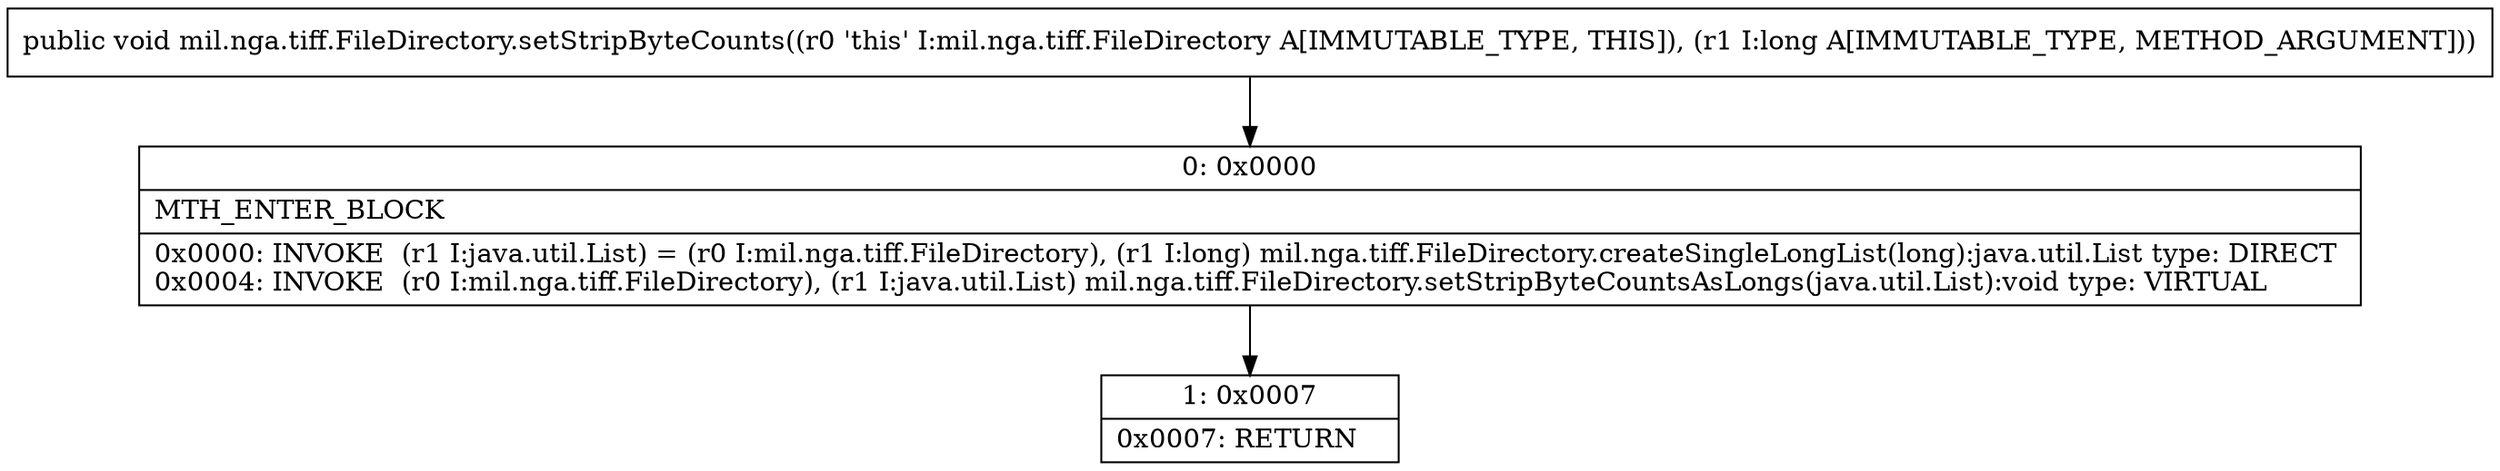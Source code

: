 digraph "CFG formil.nga.tiff.FileDirectory.setStripByteCounts(J)V" {
Node_0 [shape=record,label="{0\:\ 0x0000|MTH_ENTER_BLOCK\l|0x0000: INVOKE  (r1 I:java.util.List) = (r0 I:mil.nga.tiff.FileDirectory), (r1 I:long) mil.nga.tiff.FileDirectory.createSingleLongList(long):java.util.List type: DIRECT \l0x0004: INVOKE  (r0 I:mil.nga.tiff.FileDirectory), (r1 I:java.util.List) mil.nga.tiff.FileDirectory.setStripByteCountsAsLongs(java.util.List):void type: VIRTUAL \l}"];
Node_1 [shape=record,label="{1\:\ 0x0007|0x0007: RETURN   \l}"];
MethodNode[shape=record,label="{public void mil.nga.tiff.FileDirectory.setStripByteCounts((r0 'this' I:mil.nga.tiff.FileDirectory A[IMMUTABLE_TYPE, THIS]), (r1 I:long A[IMMUTABLE_TYPE, METHOD_ARGUMENT])) }"];
MethodNode -> Node_0;
Node_0 -> Node_1;
}

